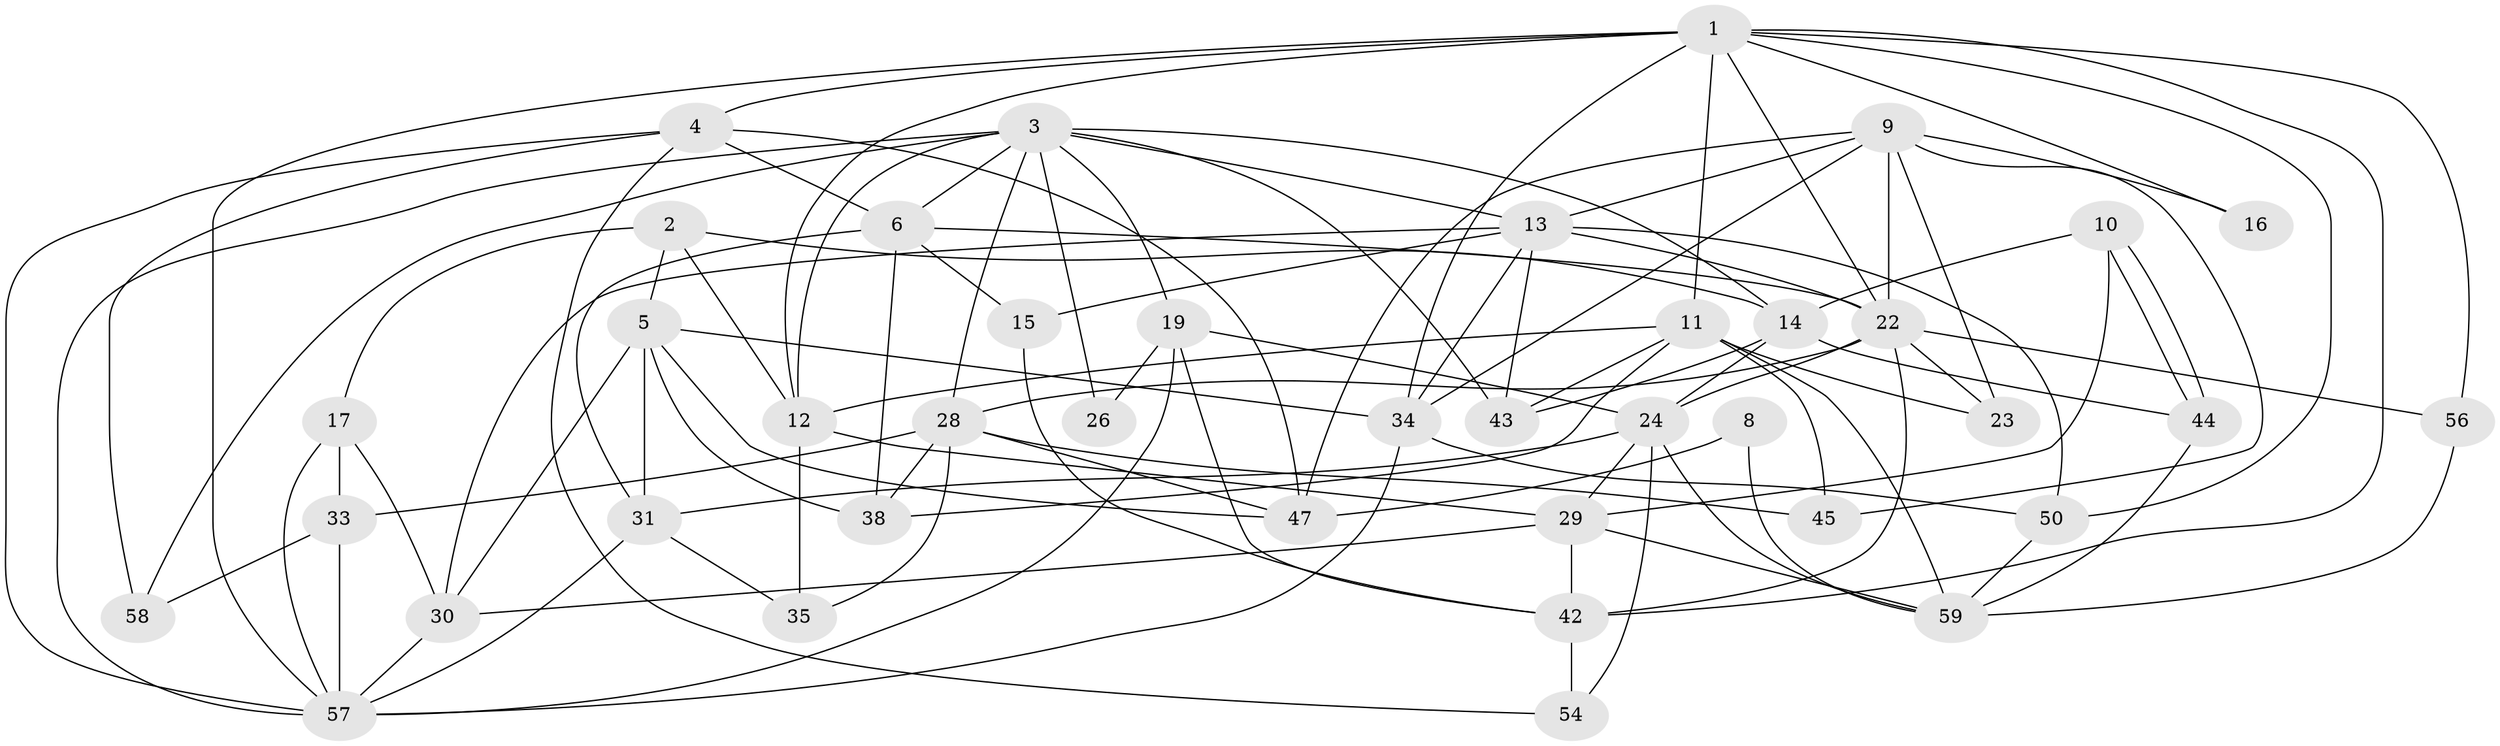 // Generated by graph-tools (version 1.1) at 2025/24/03/03/25 07:24:02]
// undirected, 40 vertices, 104 edges
graph export_dot {
graph [start="1"]
  node [color=gray90,style=filled];
  1 [super="+7"];
  2;
  3 [super="+46"];
  4 [super="+21"];
  5 [super="+41"];
  6 [super="+55"];
  8;
  9 [super="+25"];
  10 [super="+52"];
  11 [super="+64"];
  12 [super="+20"];
  13 [super="+18"];
  14 [super="+39"];
  15 [super="+27"];
  16;
  17 [super="+48"];
  19 [super="+49"];
  22 [super="+40"];
  23;
  24 [super="+51"];
  26;
  28 [super="+66"];
  29;
  30 [super="+32"];
  31 [super="+36"];
  33;
  34 [super="+37"];
  35;
  38;
  42 [super="+53"];
  43 [super="+65"];
  44;
  45;
  47 [super="+61"];
  50;
  54;
  56;
  57 [super="+62"];
  58 [super="+63"];
  59 [super="+60"];
  1 -- 4 [weight=2];
  1 -- 11;
  1 -- 22;
  1 -- 50;
  1 -- 16;
  1 -- 34;
  1 -- 56;
  1 -- 12;
  1 -- 42;
  1 -- 57;
  2 -- 12;
  2 -- 5;
  2 -- 17;
  2 -- 14;
  3 -- 28;
  3 -- 57;
  3 -- 12;
  3 -- 26;
  3 -- 43;
  3 -- 13;
  3 -- 14;
  3 -- 19;
  3 -- 6;
  3 -- 58;
  4 -- 54;
  4 -- 58;
  4 -- 47;
  4 -- 57;
  4 -- 6;
  5 -- 31;
  5 -- 34;
  5 -- 47;
  5 -- 38;
  5 -- 30 [weight=2];
  6 -- 22;
  6 -- 38;
  6 -- 15;
  6 -- 31;
  8 -- 47;
  8 -- 59;
  9 -- 34;
  9 -- 13;
  9 -- 16;
  9 -- 22;
  9 -- 23;
  9 -- 45;
  9 -- 47;
  10 -- 44;
  10 -- 44;
  10 -- 29;
  10 -- 14;
  11 -- 38;
  11 -- 45;
  11 -- 59;
  11 -- 12;
  11 -- 23;
  11 -- 43;
  12 -- 35;
  12 -- 29;
  13 -- 43;
  13 -- 50;
  13 -- 30;
  13 -- 22;
  13 -- 15;
  13 -- 34;
  14 -- 44;
  14 -- 43;
  14 -- 24;
  15 -- 42;
  17 -- 57;
  17 -- 30;
  17 -- 33;
  19 -- 57;
  19 -- 42;
  19 -- 24;
  19 -- 26;
  22 -- 24;
  22 -- 42;
  22 -- 56;
  22 -- 23;
  22 -- 28;
  24 -- 54;
  24 -- 29;
  24 -- 31;
  24 -- 59;
  28 -- 47;
  28 -- 33;
  28 -- 35;
  28 -- 38;
  28 -- 45;
  29 -- 42;
  29 -- 59;
  29 -- 30;
  30 -- 57;
  31 -- 57;
  31 -- 35;
  33 -- 57;
  33 -- 58;
  34 -- 57;
  34 -- 50;
  42 -- 54;
  44 -- 59;
  50 -- 59;
  56 -- 59;
}
